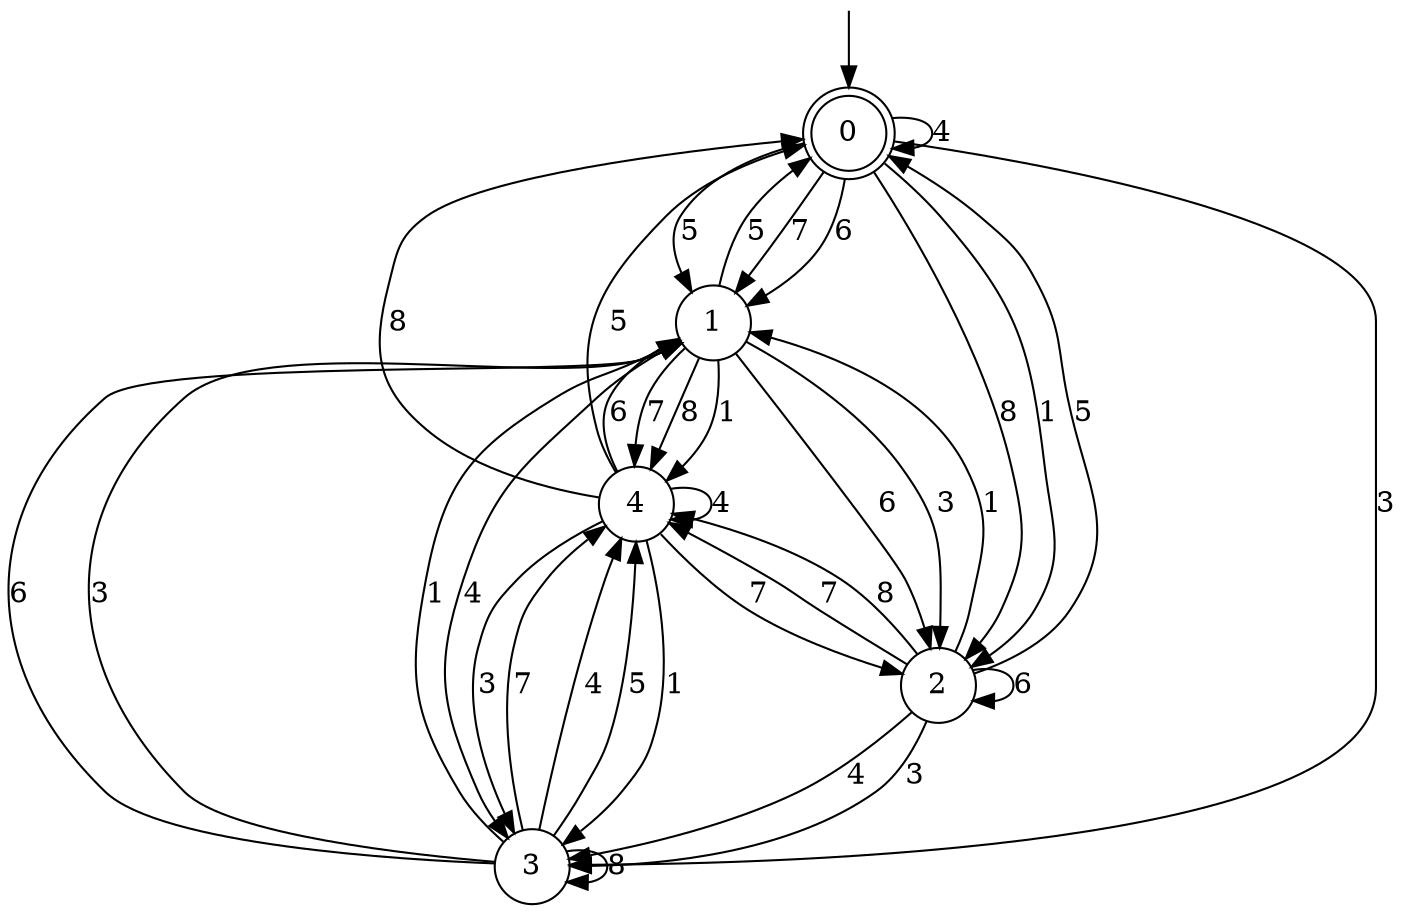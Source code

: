 digraph g {

	s0 [shape="doublecircle" label="0"];
	s1 [shape="circle" label="1"];
	s2 [shape="circle" label="2"];
	s3 [shape="circle" label="3"];
	s4 [shape="circle" label="4"];
	s0 -> s1 [label="7"];
	s0 -> s1 [label="6"];
	s0 -> s2 [label="8"];
	s0 -> s0 [label="4"];
	s0 -> s1 [label="5"];
	s0 -> s3 [label="3"];
	s0 -> s2 [label="1"];
	s1 -> s4 [label="7"];
	s1 -> s2 [label="6"];
	s1 -> s4 [label="8"];
	s1 -> s3 [label="4"];
	s1 -> s0 [label="5"];
	s1 -> s2 [label="3"];
	s1 -> s4 [label="1"];
	s2 -> s4 [label="7"];
	s2 -> s2 [label="6"];
	s2 -> s4 [label="8"];
	s2 -> s3 [label="4"];
	s2 -> s0 [label="5"];
	s2 -> s3 [label="3"];
	s2 -> s1 [label="1"];
	s3 -> s4 [label="7"];
	s3 -> s1 [label="6"];
	s3 -> s3 [label="8"];
	s3 -> s4 [label="4"];
	s3 -> s4 [label="5"];
	s3 -> s1 [label="3"];
	s3 -> s1 [label="1"];
	s4 -> s2 [label="7"];
	s4 -> s1 [label="6"];
	s4 -> s0 [label="8"];
	s4 -> s4 [label="4"];
	s4 -> s0 [label="5"];
	s4 -> s3 [label="3"];
	s4 -> s3 [label="1"];

__start0 [label="" shape="none" width="0" height="0"];
__start0 -> s0;

}
